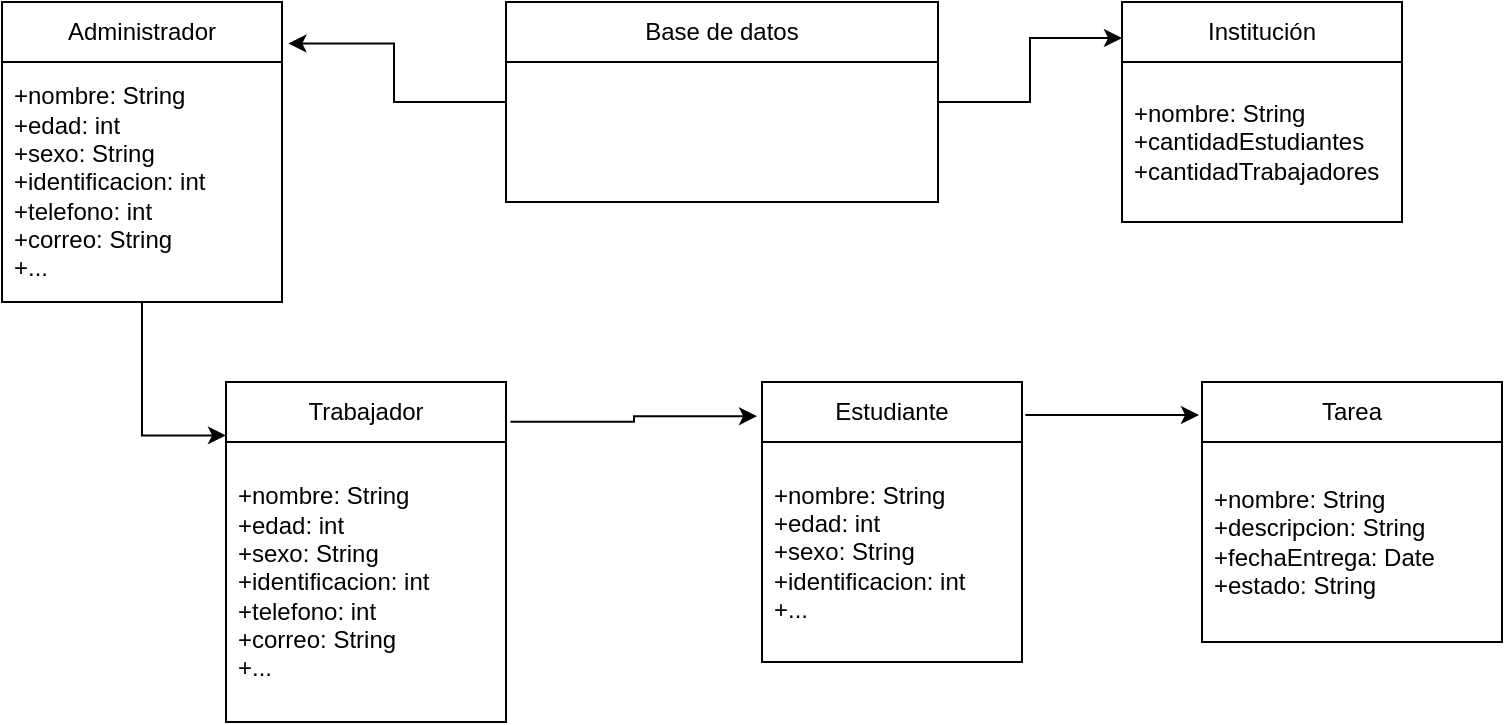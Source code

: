 <mxfile version="22.1.3" type="github">
  <diagram name="Página-1" id="lvBDWJLb9td1Cm77DZb3">
    <mxGraphModel dx="1002" dy="569" grid="1" gridSize="10" guides="1" tooltips="1" connect="1" arrows="1" fold="1" page="1" pageScale="1" pageWidth="827" pageHeight="1169" math="0" shadow="0">
      <root>
        <mxCell id="0" />
        <mxCell id="1" parent="0" />
        <mxCell id="b2wLI3S_XOHRf9U91T78-7" style="edgeStyle=orthogonalEdgeStyle;rounded=0;orthogonalLoop=1;jettySize=auto;html=1;entryX=0;entryY=0.164;entryDx=0;entryDy=0;entryPerimeter=0;" edge="1" parent="1" source="50A6a8JdpUX3QJVOchCA-31" target="50A6a8JdpUX3QJVOchCA-44">
          <mxGeometry relative="1" as="geometry" />
        </mxCell>
        <mxCell id="50A6a8JdpUX3QJVOchCA-31" value="Base de datos" style="swimlane;fontStyle=0;childLayout=stackLayout;horizontal=1;startSize=30;horizontalStack=0;resizeParent=1;resizeParentMax=0;resizeLast=0;collapsible=1;marginBottom=0;whiteSpace=wrap;html=1;" parent="1" vertex="1">
          <mxGeometry x="322" y="40" width="216" height="100" as="geometry" />
        </mxCell>
        <mxCell id="50A6a8JdpUX3QJVOchCA-35" value="Trabajador" style="swimlane;fontStyle=0;childLayout=stackLayout;horizontal=1;startSize=30;horizontalStack=0;resizeParent=1;resizeParentMax=0;resizeLast=0;collapsible=1;marginBottom=0;whiteSpace=wrap;html=1;" parent="1" vertex="1">
          <mxGeometry x="182" y="230" width="140" height="170" as="geometry" />
        </mxCell>
        <mxCell id="50A6a8JdpUX3QJVOchCA-36" value="+nombre: String&lt;br style=&quot;border-color: var(--border-color);&quot;&gt;&lt;span style=&quot;&quot;&gt;+edad: int&lt;/span&gt;&lt;br style=&quot;border-color: var(--border-color);&quot;&gt;&lt;span style=&quot;&quot;&gt;+sexo: String&lt;/span&gt;&lt;br style=&quot;border-color: var(--border-color);&quot;&gt;&lt;span style=&quot;&quot;&gt;+identificacion: int&lt;/span&gt;&lt;br style=&quot;border-color: var(--border-color);&quot;&gt;&lt;span style=&quot;&quot;&gt;+telefono: int&lt;/span&gt;&lt;br style=&quot;border-color: var(--border-color);&quot;&gt;&lt;span style=&quot;&quot;&gt;+correo: String&lt;/span&gt;&lt;br style=&quot;border-color: var(--border-color);&quot;&gt;&lt;span style=&quot;&quot;&gt;+...&lt;/span&gt;" style="text;strokeColor=none;fillColor=none;align=left;verticalAlign=middle;spacingLeft=4;spacingRight=4;overflow=hidden;points=[[0,0.5],[1,0.5]];portConstraint=eastwest;rotatable=0;whiteSpace=wrap;html=1;" parent="50A6a8JdpUX3QJVOchCA-35" vertex="1">
          <mxGeometry y="30" width="140" height="140" as="geometry" />
        </mxCell>
        <mxCell id="b2wLI3S_XOHRf9U91T78-11" style="edgeStyle=orthogonalEdgeStyle;rounded=0;orthogonalLoop=1;jettySize=auto;html=1;entryX=0;entryY=0.157;entryDx=0;entryDy=0;entryPerimeter=0;" edge="1" parent="1" source="50A6a8JdpUX3QJVOchCA-40" target="50A6a8JdpUX3QJVOchCA-35">
          <mxGeometry relative="1" as="geometry" />
        </mxCell>
        <mxCell id="50A6a8JdpUX3QJVOchCA-40" value="Administrador" style="swimlane;fontStyle=0;childLayout=stackLayout;horizontal=1;startSize=30;horizontalStack=0;resizeParent=1;resizeParentMax=0;resizeLast=0;collapsible=1;marginBottom=0;whiteSpace=wrap;html=1;" parent="1" vertex="1">
          <mxGeometry x="70" y="40" width="140" height="150" as="geometry" />
        </mxCell>
        <mxCell id="50A6a8JdpUX3QJVOchCA-41" value="+nombre: String&lt;br&gt;+edad: int&lt;br&gt;+sexo: String&lt;br&gt;+identificacion: int&lt;br&gt;+telefono: int&lt;br&gt;+correo: String&lt;br&gt;+..." style="text;strokeColor=none;fillColor=none;align=left;verticalAlign=middle;spacingLeft=4;spacingRight=4;overflow=hidden;points=[[0,0.5],[1,0.5]];portConstraint=eastwest;rotatable=0;whiteSpace=wrap;html=1;" parent="50A6a8JdpUX3QJVOchCA-40" vertex="1">
          <mxGeometry y="30" width="140" height="120" as="geometry" />
        </mxCell>
        <mxCell id="50A6a8JdpUX3QJVOchCA-44" value="Institución" style="swimlane;fontStyle=0;childLayout=stackLayout;horizontal=1;startSize=30;horizontalStack=0;resizeParent=1;resizeParentMax=0;resizeLast=0;collapsible=1;marginBottom=0;whiteSpace=wrap;html=1;" parent="1" vertex="1">
          <mxGeometry x="630" y="40" width="140" height="110" as="geometry" />
        </mxCell>
        <mxCell id="50A6a8JdpUX3QJVOchCA-45" value="+nombre: String&lt;br&gt;+cantidadEstudiantes&lt;br&gt;+cantidadTrabajadores" style="text;strokeColor=none;fillColor=none;align=left;verticalAlign=middle;spacingLeft=4;spacingRight=4;overflow=hidden;points=[[0,0.5],[1,0.5]];portConstraint=eastwest;rotatable=0;whiteSpace=wrap;html=1;" parent="50A6a8JdpUX3QJVOchCA-44" vertex="1">
          <mxGeometry y="30" width="140" height="80" as="geometry" />
        </mxCell>
        <mxCell id="50A6a8JdpUX3QJVOchCA-48" value="Tarea" style="swimlane;fontStyle=0;childLayout=stackLayout;horizontal=1;startSize=30;horizontalStack=0;resizeParent=1;resizeParentMax=0;resizeLast=0;collapsible=1;marginBottom=0;whiteSpace=wrap;html=1;" parent="1" vertex="1">
          <mxGeometry x="670" y="230" width="150" height="130" as="geometry" />
        </mxCell>
        <mxCell id="50A6a8JdpUX3QJVOchCA-49" value="+nombre: String&lt;br&gt;+descripcion: String&lt;br&gt;+fechaEntrega: Date&lt;br&gt;+estado: String" style="text;strokeColor=none;fillColor=none;align=left;verticalAlign=middle;spacingLeft=4;spacingRight=4;overflow=hidden;points=[[0,0.5],[1,0.5]];portConstraint=eastwest;rotatable=0;whiteSpace=wrap;html=1;" parent="50A6a8JdpUX3QJVOchCA-48" vertex="1">
          <mxGeometry y="30" width="150" height="100" as="geometry" />
        </mxCell>
        <mxCell id="50A6a8JdpUX3QJVOchCA-60" value="Estudiante" style="swimlane;fontStyle=0;childLayout=stackLayout;horizontal=1;startSize=30;horizontalStack=0;resizeParent=1;resizeParentMax=0;resizeLast=0;collapsible=1;marginBottom=0;whiteSpace=wrap;html=1;" parent="1" vertex="1">
          <mxGeometry x="450" y="230" width="130" height="140" as="geometry" />
        </mxCell>
        <mxCell id="50A6a8JdpUX3QJVOchCA-61" value="+nombre: String&lt;br style=&quot;border-color: var(--border-color);&quot;&gt;+edad: int&lt;br style=&quot;border-color: var(--border-color);&quot;&gt;+sexo: String&lt;br style=&quot;border-color: var(--border-color);&quot;&gt;+identificacion: int&lt;br style=&quot;border-color: var(--border-color);&quot;&gt;+..." style="text;strokeColor=none;fillColor=none;align=left;verticalAlign=middle;spacingLeft=4;spacingRight=4;overflow=hidden;points=[[0,0.5],[1,0.5]];portConstraint=eastwest;rotatable=0;whiteSpace=wrap;html=1;" parent="50A6a8JdpUX3QJVOchCA-60" vertex="1">
          <mxGeometry y="30" width="130" height="110" as="geometry" />
        </mxCell>
        <mxCell id="b2wLI3S_XOHRf9U91T78-13" style="edgeStyle=orthogonalEdgeStyle;rounded=0;orthogonalLoop=1;jettySize=auto;html=1;entryX=1.023;entryY=0.138;entryDx=0;entryDy=0;entryPerimeter=0;" edge="1" parent="1" source="50A6a8JdpUX3QJVOchCA-31" target="50A6a8JdpUX3QJVOchCA-40">
          <mxGeometry relative="1" as="geometry" />
        </mxCell>
        <mxCell id="b2wLI3S_XOHRf9U91T78-15" style="edgeStyle=orthogonalEdgeStyle;rounded=0;orthogonalLoop=1;jettySize=auto;html=1;entryX=-0.019;entryY=0.122;entryDx=0;entryDy=0;entryPerimeter=0;exitX=1.016;exitY=0.117;exitDx=0;exitDy=0;exitPerimeter=0;" edge="1" parent="1" source="50A6a8JdpUX3QJVOchCA-35" target="50A6a8JdpUX3QJVOchCA-60">
          <mxGeometry relative="1" as="geometry" />
        </mxCell>
        <mxCell id="b2wLI3S_XOHRf9U91T78-16" style="edgeStyle=orthogonalEdgeStyle;rounded=0;orthogonalLoop=1;jettySize=auto;html=1;entryX=-0.01;entryY=0.127;entryDx=0;entryDy=0;entryPerimeter=0;exitX=1.013;exitY=0.118;exitDx=0;exitDy=0;exitPerimeter=0;" edge="1" parent="1" source="50A6a8JdpUX3QJVOchCA-60" target="50A6a8JdpUX3QJVOchCA-48">
          <mxGeometry relative="1" as="geometry" />
        </mxCell>
      </root>
    </mxGraphModel>
  </diagram>
</mxfile>
